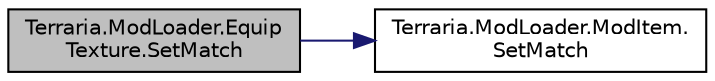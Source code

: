 digraph "Terraria.ModLoader.EquipTexture.SetMatch"
{
 // LATEX_PDF_SIZE
  edge [fontname="Helvetica",fontsize="10",labelfontname="Helvetica",labelfontsize="10"];
  node [fontname="Helvetica",fontsize="10",shape=record];
  rankdir="LR";
  Node1 [label="Terraria.ModLoader.Equip\lTexture.SetMatch",height=0.2,width=0.4,color="black", fillcolor="grey75", style="filled", fontcolor="black",tooltip="Allows you to modify the equipment that the player appears to be wearing. This hook will only be call..."];
  Node1 -> Node2 [color="midnightblue",fontsize="10",style="solid",fontname="Helvetica"];
  Node2 [label="Terraria.ModLoader.ModItem.\lSetMatch",height=0.2,width=0.4,color="black", fillcolor="white", style="filled",URL="$class_terraria_1_1_mod_loader_1_1_mod_item.html#a05ebe3f228b20fd0e1fb0c0f019103e1",tooltip="Allows you to modify the equipment that the player appears to be wearing. This hook will only be call..."];
}
